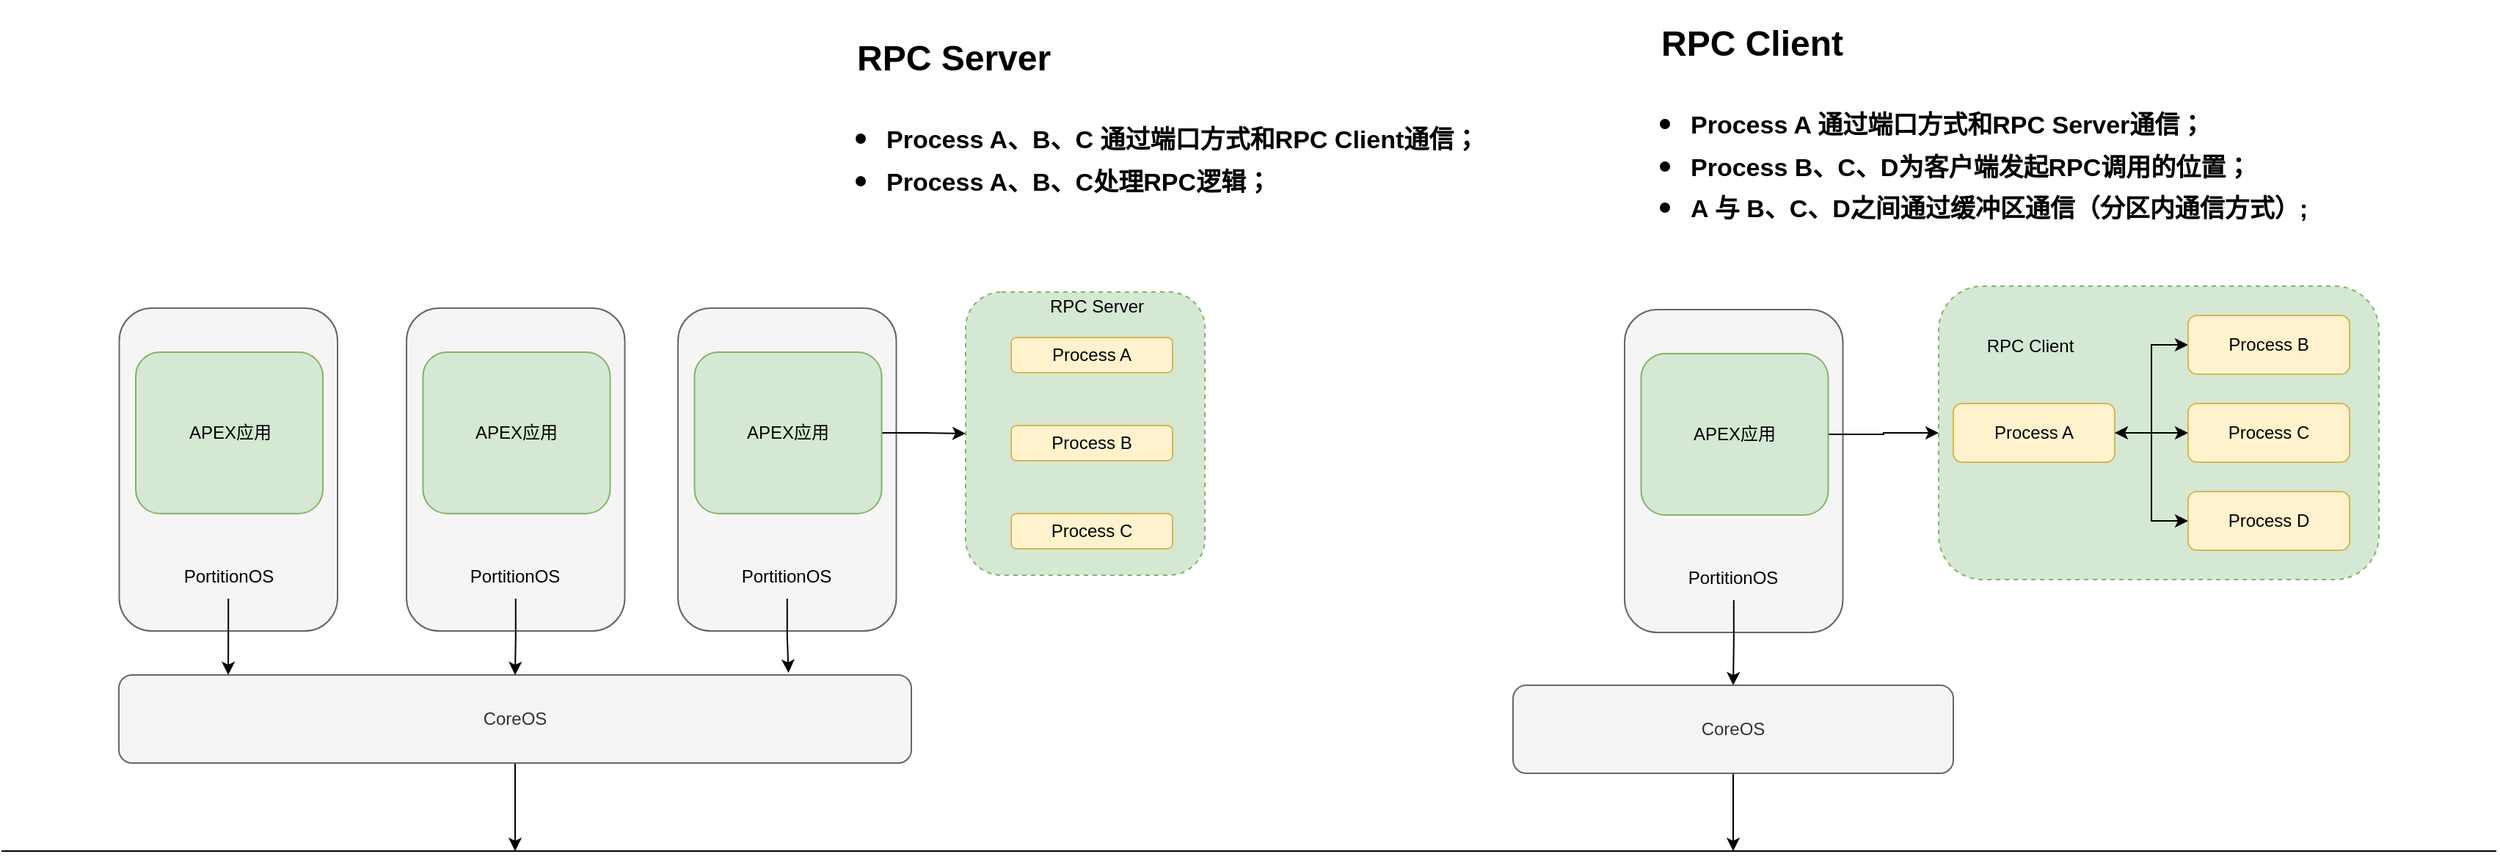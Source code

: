 <mxfile version="14.7.9" type="github"><diagram id="MtLSHzyFYPk-Df-nyrBM" name="Page-1"><mxGraphModel dx="2475" dy="1448" grid="1" gridSize="10" guides="1" tooltips="1" connect="1" arrows="1" fold="1" page="1" pageScale="1" pageWidth="1654" pageHeight="2336" math="0" shadow="0"><root><mxCell id="0"/><mxCell id="1" parent="0"/><mxCell id="9yn_I64qR-Eopkei9Mal-4" value="" style="rounded=1;whiteSpace=wrap;html=1;fillColor=#f5f5f5;strokeColor=#666666;fontColor=#333333;" vertex="1" parent="1"><mxGeometry x="140.25" y="260" width="148.75" height="220" as="geometry"/></mxCell><mxCell id="9yn_I64qR-Eopkei9Mal-5" value="APEX应用" style="rounded=1;whiteSpace=wrap;html=1;fillColor=#d5e8d4;strokeColor=#82b366;" vertex="1" parent="1"><mxGeometry x="151.5" y="290" width="127.5" height="110" as="geometry"/></mxCell><mxCell id="9yn_I64qR-Eopkei9Mal-52" style="edgeStyle=orthogonalEdgeStyle;rounded=0;orthogonalLoop=1;jettySize=auto;html=1;entryX=0.138;entryY=0;entryDx=0;entryDy=0;entryPerimeter=0;" edge="1" parent="1" source="9yn_I64qR-Eopkei9Mal-6" target="9yn_I64qR-Eopkei9Mal-18"><mxGeometry relative="1" as="geometry"/></mxCell><mxCell id="9yn_I64qR-Eopkei9Mal-6" value="PortitionOS" style="text;html=1;strokeColor=none;fillColor=none;align=center;verticalAlign=middle;whiteSpace=wrap;rounded=0;" vertex="1" parent="1"><mxGeometry x="177.63" y="428" width="74" height="30" as="geometry"/></mxCell><mxCell id="9yn_I64qR-Eopkei9Mal-7" value="" style="rounded=1;whiteSpace=wrap;html=1;dashed=1;fillColor=#d5e8d4;strokeColor=#82b366;" vertex="1" parent="1"><mxGeometry x="717" y="249" width="163" height="193" as="geometry"/></mxCell><mxCell id="9yn_I64qR-Eopkei9Mal-9" value="Process A" style="rounded=1;whiteSpace=wrap;html=1;fillColor=#fff2cc;strokeColor=#d6b656;" vertex="1" parent="1"><mxGeometry x="748" y="280" width="110" height="24" as="geometry"/></mxCell><mxCell id="9yn_I64qR-Eopkei9Mal-10" value="Process B" style="rounded=1;whiteSpace=wrap;html=1;fillColor=#fff2cc;strokeColor=#d6b656;" vertex="1" parent="1"><mxGeometry x="748" y="340" width="110" height="24" as="geometry"/></mxCell><mxCell id="9yn_I64qR-Eopkei9Mal-11" value="Process C" style="rounded=1;whiteSpace=wrap;html=1;fillColor=#fff2cc;strokeColor=#d6b656;" vertex="1" parent="1"><mxGeometry x="748" y="400" width="110" height="24" as="geometry"/></mxCell><mxCell id="9yn_I64qR-Eopkei9Mal-29" style="edgeStyle=orthogonalEdgeStyle;rounded=0;orthogonalLoop=1;jettySize=auto;html=1;exitX=0.5;exitY=1;exitDx=0;exitDy=0;" edge="1" parent="1" source="9yn_I64qR-Eopkei9Mal-18"><mxGeometry relative="1" as="geometry"><mxPoint x="410" y="630" as="targetPoint"/></mxGeometry></mxCell><mxCell id="9yn_I64qR-Eopkei9Mal-18" value="CoreOS" style="rounded=1;whiteSpace=wrap;html=1;fillColor=#f5f5f5;strokeColor=#666666;fontColor=#333333;" vertex="1" parent="1"><mxGeometry x="140" y="510" width="540" height="60" as="geometry"/></mxCell><mxCell id="9yn_I64qR-Eopkei9Mal-20" value="" style="rounded=1;whiteSpace=wrap;html=1;fillColor=#f5f5f5;strokeColor=#666666;fontColor=#333333;" vertex="1" parent="1"><mxGeometry x="336" y="260" width="148.75" height="220" as="geometry"/></mxCell><mxCell id="9yn_I64qR-Eopkei9Mal-21" value="APEX应用" style="rounded=1;whiteSpace=wrap;html=1;fillColor=#d5e8d4;strokeColor=#82b366;" vertex="1" parent="1"><mxGeometry x="347.25" y="290" width="127.5" height="110" as="geometry"/></mxCell><mxCell id="9yn_I64qR-Eopkei9Mal-56" style="edgeStyle=orthogonalEdgeStyle;rounded=0;orthogonalLoop=1;jettySize=auto;html=1;exitX=0.5;exitY=1;exitDx=0;exitDy=0;" edge="1" parent="1" source="9yn_I64qR-Eopkei9Mal-22" target="9yn_I64qR-Eopkei9Mal-18"><mxGeometry relative="1" as="geometry"/></mxCell><mxCell id="9yn_I64qR-Eopkei9Mal-22" value="PortitionOS" style="text;html=1;strokeColor=none;fillColor=none;align=center;verticalAlign=middle;whiteSpace=wrap;rounded=0;" vertex="1" parent="1"><mxGeometry x="373.38" y="428" width="74" height="30" as="geometry"/></mxCell><mxCell id="9yn_I64qR-Eopkei9Mal-23" value="" style="rounded=1;whiteSpace=wrap;html=1;fillColor=#f5f5f5;strokeColor=#666666;fontColor=#333333;" vertex="1" parent="1"><mxGeometry x="521" y="260" width="148.75" height="220" as="geometry"/></mxCell><mxCell id="9yn_I64qR-Eopkei9Mal-87" style="edgeStyle=orthogonalEdgeStyle;rounded=0;orthogonalLoop=1;jettySize=auto;html=1;entryX=0;entryY=0.5;entryDx=0;entryDy=0;" edge="1" parent="1" source="9yn_I64qR-Eopkei9Mal-24" target="9yn_I64qR-Eopkei9Mal-7"><mxGeometry relative="1" as="geometry"/></mxCell><mxCell id="9yn_I64qR-Eopkei9Mal-24" value="APEX应用" style="rounded=1;whiteSpace=wrap;html=1;fillColor=#d5e8d4;strokeColor=#82b366;" vertex="1" parent="1"><mxGeometry x="532.25" y="290" width="127.5" height="110" as="geometry"/></mxCell><mxCell id="9yn_I64qR-Eopkei9Mal-57" style="edgeStyle=orthogonalEdgeStyle;rounded=0;orthogonalLoop=1;jettySize=auto;html=1;exitX=0.5;exitY=1;exitDx=0;exitDy=0;entryX=0.845;entryY=-0.026;entryDx=0;entryDy=0;entryPerimeter=0;" edge="1" parent="1" source="9yn_I64qR-Eopkei9Mal-25" target="9yn_I64qR-Eopkei9Mal-18"><mxGeometry relative="1" as="geometry"/></mxCell><mxCell id="9yn_I64qR-Eopkei9Mal-25" value="PortitionOS" style="text;html=1;strokeColor=none;fillColor=none;align=center;verticalAlign=middle;whiteSpace=wrap;rounded=0;" vertex="1" parent="1"><mxGeometry x="558.38" y="428" width="74" height="30" as="geometry"/></mxCell><mxCell id="9yn_I64qR-Eopkei9Mal-27" value="" style="endArrow=none;html=1;" edge="1" parent="1"><mxGeometry width="50" height="50" relative="1" as="geometry"><mxPoint x="60" y="630" as="sourcePoint"/><mxPoint x="1760" y="630" as="targetPoint"/></mxGeometry></mxCell><mxCell id="9yn_I64qR-Eopkei9Mal-51" style="edgeStyle=orthogonalEdgeStyle;rounded=0;orthogonalLoop=1;jettySize=auto;html=1;" edge="1" parent="1" source="9yn_I64qR-Eopkei9Mal-42"><mxGeometry relative="1" as="geometry"><mxPoint x="1240" y="630" as="targetPoint"/></mxGeometry></mxCell><mxCell id="9yn_I64qR-Eopkei9Mal-42" value="CoreOS" style="rounded=1;whiteSpace=wrap;html=1;fillColor=#f5f5f5;strokeColor=#666666;fontColor=#333333;" vertex="1" parent="1"><mxGeometry x="1090" y="517" width="300" height="60" as="geometry"/></mxCell><mxCell id="9yn_I64qR-Eopkei9Mal-46" value="" style="rounded=1;whiteSpace=wrap;html=1;fillColor=#f5f5f5;strokeColor=#666666;fontColor=#333333;" vertex="1" parent="1"><mxGeometry x="1166" y="261" width="148.75" height="220" as="geometry"/></mxCell><mxCell id="9yn_I64qR-Eopkei9Mal-70" style="edgeStyle=orthogonalEdgeStyle;rounded=0;orthogonalLoop=1;jettySize=auto;html=1;exitX=1;exitY=0.5;exitDx=0;exitDy=0;entryX=0;entryY=0.5;entryDx=0;entryDy=0;" edge="1" parent="1" source="9yn_I64qR-Eopkei9Mal-48" target="9yn_I64qR-Eopkei9Mal-60"><mxGeometry relative="1" as="geometry"/></mxCell><mxCell id="9yn_I64qR-Eopkei9Mal-48" value="APEX应用" style="rounded=1;whiteSpace=wrap;html=1;fillColor=#d5e8d4;strokeColor=#82b366;" vertex="1" parent="1"><mxGeometry x="1177.25" y="291" width="127.5" height="110" as="geometry"/></mxCell><mxCell id="9yn_I64qR-Eopkei9Mal-58" style="edgeStyle=orthogonalEdgeStyle;rounded=0;orthogonalLoop=1;jettySize=auto;html=1;entryX=0.5;entryY=0;entryDx=0;entryDy=0;" edge="1" parent="1" source="9yn_I64qR-Eopkei9Mal-49" target="9yn_I64qR-Eopkei9Mal-42"><mxGeometry relative="1" as="geometry"/></mxCell><mxCell id="9yn_I64qR-Eopkei9Mal-49" value="PortitionOS" style="text;html=1;strokeColor=none;fillColor=none;align=center;verticalAlign=middle;whiteSpace=wrap;rounded=0;" vertex="1" parent="1"><mxGeometry x="1203.38" y="429" width="74" height="30" as="geometry"/></mxCell><mxCell id="9yn_I64qR-Eopkei9Mal-50" value="RPC Server" style="text;html=1;strokeColor=none;fillColor=none;align=center;verticalAlign=middle;whiteSpace=wrap;rounded=0;" vertex="1" parent="1"><mxGeometry x="767" y="251" width="79" height="15" as="geometry"/></mxCell><mxCell id="9yn_I64qR-Eopkei9Mal-60" value="" style="rounded=1;whiteSpace=wrap;html=1;dashed=1;fillColor=#d5e8d4;strokeColor=#82b366;" vertex="1" parent="1"><mxGeometry x="1380" y="245" width="300" height="200" as="geometry"/></mxCell><mxCell id="9yn_I64qR-Eopkei9Mal-61" style="edgeStyle=orthogonalEdgeStyle;rounded=0;orthogonalLoop=1;jettySize=auto;html=1;" edge="1" parent="1" source="9yn_I64qR-Eopkei9Mal-64" target="9yn_I64qR-Eopkei9Mal-67"><mxGeometry relative="1" as="geometry"/></mxCell><mxCell id="9yn_I64qR-Eopkei9Mal-62" style="edgeStyle=orthogonalEdgeStyle;rounded=0;orthogonalLoop=1;jettySize=auto;html=1;exitX=1;exitY=0.5;exitDx=0;exitDy=0;entryX=0;entryY=0.5;entryDx=0;entryDy=0;" edge="1" parent="1" source="9yn_I64qR-Eopkei9Mal-64" target="9yn_I64qR-Eopkei9Mal-65"><mxGeometry relative="1" as="geometry"/></mxCell><mxCell id="9yn_I64qR-Eopkei9Mal-63" style="rounded=0;orthogonalLoop=1;jettySize=auto;html=1;exitX=1;exitY=0.5;exitDx=0;exitDy=0;entryX=0;entryY=0.5;entryDx=0;entryDy=0;edgeStyle=orthogonalEdgeStyle;" edge="1" parent="1" source="9yn_I64qR-Eopkei9Mal-64" target="9yn_I64qR-Eopkei9Mal-68"><mxGeometry relative="1" as="geometry"/></mxCell><mxCell id="9yn_I64qR-Eopkei9Mal-64" value="Process A" style="rounded=1;whiteSpace=wrap;html=1;fillColor=#fff2cc;strokeColor=#d6b656;" vertex="1" parent="1"><mxGeometry x="1390" y="325" width="110" height="40" as="geometry"/></mxCell><mxCell id="9yn_I64qR-Eopkei9Mal-65" value="Process B" style="rounded=1;whiteSpace=wrap;html=1;fillColor=#fff2cc;strokeColor=#d6b656;" vertex="1" parent="1"><mxGeometry x="1550" y="265" width="110" height="40" as="geometry"/></mxCell><mxCell id="9yn_I64qR-Eopkei9Mal-66" style="edgeStyle=orthogonalEdgeStyle;rounded=0;orthogonalLoop=1;jettySize=auto;html=1;exitX=0;exitY=0.5;exitDx=0;exitDy=0;entryX=1;entryY=0.5;entryDx=0;entryDy=0;" edge="1" parent="1" source="9yn_I64qR-Eopkei9Mal-67" target="9yn_I64qR-Eopkei9Mal-64"><mxGeometry relative="1" as="geometry"/></mxCell><mxCell id="9yn_I64qR-Eopkei9Mal-67" value="Process C" style="rounded=1;whiteSpace=wrap;html=1;fillColor=#fff2cc;strokeColor=#d6b656;" vertex="1" parent="1"><mxGeometry x="1550" y="325" width="110" height="40" as="geometry"/></mxCell><mxCell id="9yn_I64qR-Eopkei9Mal-68" value="Process D" style="rounded=1;whiteSpace=wrap;html=1;fillColor=#fff2cc;strokeColor=#d6b656;" vertex="1" parent="1"><mxGeometry x="1550" y="385" width="110" height="40" as="geometry"/></mxCell><mxCell id="9yn_I64qR-Eopkei9Mal-69" value="RPC Client" style="text;html=1;strokeColor=none;fillColor=none;align=center;verticalAlign=middle;whiteSpace=wrap;rounded=0;" vertex="1" parent="1"><mxGeometry x="1400" y="276" width="85" height="20" as="geometry"/></mxCell><mxCell id="9yn_I64qR-Eopkei9Mal-71" value="&lt;h1&gt;&amp;nbsp; &amp;nbsp;RPC Client&lt;br&gt;&lt;ul&gt;&lt;li&gt;&lt;span style=&quot;font-size: 17px&quot;&gt;Process A 通过端口方式和RPC Server通信；&lt;/span&gt;&lt;/li&gt;&lt;li&gt;&lt;span style=&quot;font-size: 17px&quot;&gt;Process B、C、D为客户端发起RPC调用的位置；&lt;/span&gt;&lt;/li&gt;&lt;li&gt;&lt;span style=&quot;font-size: 17px&quot;&gt;A 与 B、C、D之间通过缓冲区通信（分区内通信方式）;&lt;/span&gt;&lt;/li&gt;&lt;/ul&gt;&lt;/h1&gt;" style="text;html=1;strokeColor=none;fillColor=none;spacing=5;spacingTop=-20;whiteSpace=wrap;overflow=hidden;rounded=0;" vertex="1" parent="1"><mxGeometry x="1166" y="60" width="524" height="170" as="geometry"/></mxCell><mxCell id="9yn_I64qR-Eopkei9Mal-72" value="&lt;h1&gt;&amp;nbsp; &amp;nbsp;RPC Server&lt;br&gt;&lt;ul&gt;&lt;li&gt;&lt;span style=&quot;font-size: 17px&quot;&gt;Process A、B、C 通过端口方式和RPC Client通信；&lt;/span&gt;&lt;/li&gt;&lt;li&gt;&lt;span style=&quot;font-size: 17px&quot;&gt;Process A、B、C处理RPC逻辑；&lt;/span&gt;&lt;/li&gt;&lt;/ul&gt;&lt;/h1&gt;" style="text;html=1;strokeColor=none;fillColor=none;spacing=5;spacingTop=-20;whiteSpace=wrap;overflow=hidden;rounded=0;" vertex="1" parent="1"><mxGeometry x="618" y="70" width="524" height="170" as="geometry"/></mxCell></root></mxGraphModel></diagram></mxfile>